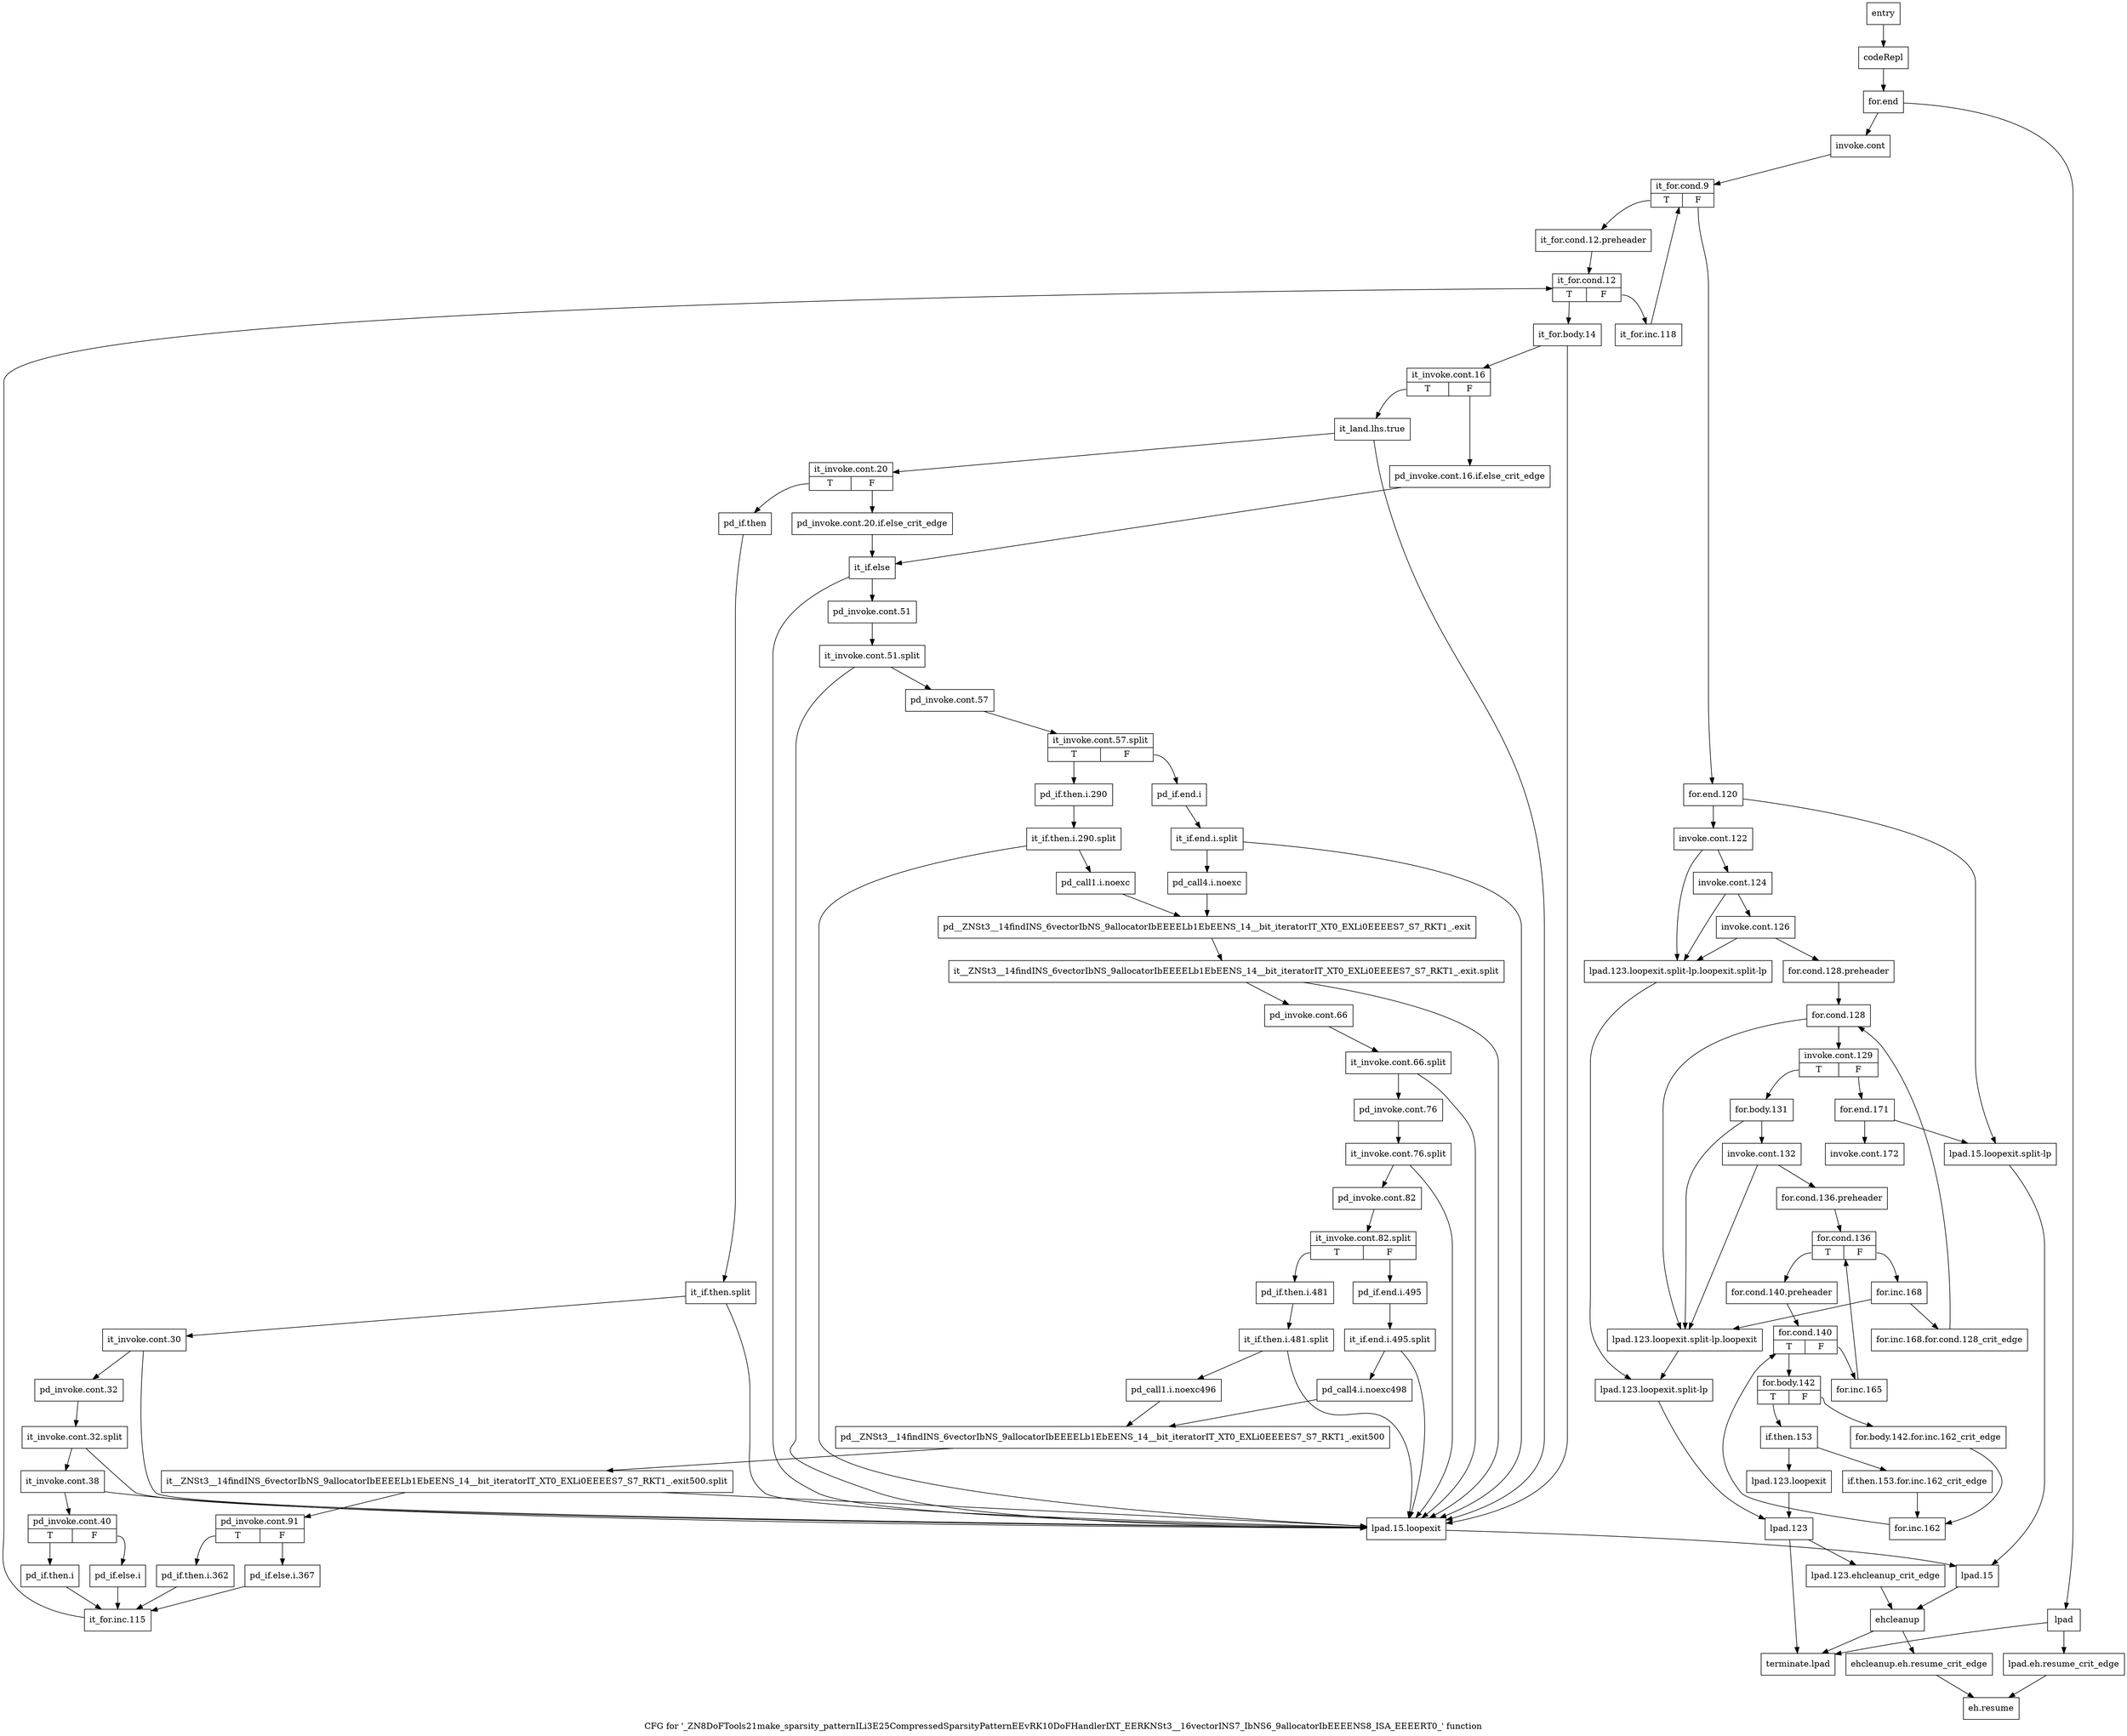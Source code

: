 digraph "CFG for '_ZN8DoFTools21make_sparsity_patternILi3E25CompressedSparsityPatternEEvRK10DoFHandlerIXT_EERKNSt3__16vectorINS7_IbNS6_9allocatorIbEEEENS8_ISA_EEEERT0_' function" {
	label="CFG for '_ZN8DoFTools21make_sparsity_patternILi3E25CompressedSparsityPatternEEvRK10DoFHandlerIXT_EERKNSt3__16vectorINS7_IbNS6_9allocatorIbEEEENS8_ISA_EEEERT0_' function";

	Node0x4602b80 [shape=record,label="{entry}"];
	Node0x4602b80 -> Node0x4602bd0;
	Node0x4602bd0 [shape=record,label="{codeRepl}"];
	Node0x4602bd0 -> Node0x4602c20;
	Node0x4602c20 [shape=record,label="{for.end}"];
	Node0x4602c20 -> Node0x4602c70;
	Node0x4602c20 -> Node0x4605a50;
	Node0x4602c70 [shape=record,label="{invoke.cont}"];
	Node0x4602c70 -> Node0x4602cc0;
	Node0x4602cc0 [shape=record,label="{it_for.cond.9|{<s0>T|<s1>F}}"];
	Node0x4602cc0:s0 -> Node0x45e5df0;
	Node0x4602cc0:s1 -> Node0x4606270;
	Node0x45e5df0 [shape=record,label="{it_for.cond.12.preheader}"];
	Node0x45e5df0 -> Node0x45e5e40;
	Node0x45e5e40 [shape=record,label="{it_for.cond.12|{<s0>T|<s1>F}}"];
	Node0x45e5e40:s0 -> Node0x45e5e90;
	Node0x45e5e40:s1 -> Node0x4606220;
	Node0x45e5e90 [shape=record,label="{it_for.body.14}"];
	Node0x45e5e90 -> Node0x45e5ee0;
	Node0x45e5e90 -> Node0x4605af0;
	Node0x45e5ee0 [shape=record,label="{it_invoke.cont.16|{<s0>T|<s1>F}}"];
	Node0x45e5ee0:s0 -> Node0x45e5f80;
	Node0x45e5ee0:s1 -> Node0x45e5f30;
	Node0x45e5f30 [shape=record,label="{pd_invoke.cont.16.if.else_crit_edge}"];
	Node0x45e5f30 -> Node0x4605be0;
	Node0x45e5f80 [shape=record,label="{it_land.lhs.true}"];
	Node0x45e5f80 -> Node0x4605780;
	Node0x45e5f80 -> Node0x4605af0;
	Node0x4605780 [shape=record,label="{it_invoke.cont.20|{<s0>T|<s1>F}}"];
	Node0x4605780:s0 -> Node0x4605820;
	Node0x4605780:s1 -> Node0x46057d0;
	Node0x46057d0 [shape=record,label="{pd_invoke.cont.20.if.else_crit_edge}"];
	Node0x46057d0 -> Node0x4605be0;
	Node0x4605820 [shape=record,label="{pd_if.then}"];
	Node0x4605820 -> Node0xa18b150;
	Node0xa18b150 [shape=record,label="{it_if.then.split}"];
	Node0xa18b150 -> Node0x4605870;
	Node0xa18b150 -> Node0x4605af0;
	Node0x4605870 [shape=record,label="{it_invoke.cont.30}"];
	Node0x4605870 -> Node0x46058c0;
	Node0x4605870 -> Node0x4605af0;
	Node0x46058c0 [shape=record,label="{pd_invoke.cont.32}"];
	Node0x46058c0 -> Node0xa18b020;
	Node0xa18b020 [shape=record,label="{it_invoke.cont.32.split}"];
	Node0xa18b020 -> Node0x4605910;
	Node0xa18b020 -> Node0x4605af0;
	Node0x4605910 [shape=record,label="{it_invoke.cont.38}"];
	Node0x4605910 -> Node0x4605960;
	Node0x4605910 -> Node0x4605af0;
	Node0x4605960 [shape=record,label="{pd_invoke.cont.40|{<s0>T|<s1>F}}"];
	Node0x4605960:s0 -> Node0x46059b0;
	Node0x4605960:s1 -> Node0x4605a00;
	Node0x46059b0 [shape=record,label="{pd_if.then.i}"];
	Node0x46059b0 -> Node0x46061d0;
	Node0x4605a00 [shape=record,label="{pd_if.else.i}"];
	Node0x4605a00 -> Node0x46061d0;
	Node0x4605a50 [shape=record,label="{lpad}"];
	Node0x4605a50 -> Node0x4605aa0;
	Node0x4605a50 -> Node0x460b220;
	Node0x4605aa0 [shape=record,label="{lpad.eh.resume_crit_edge}"];
	Node0x4605aa0 -> Node0x460b1d0;
	Node0x4605af0 [shape=record,label="{lpad.15.loopexit}"];
	Node0x4605af0 -> Node0x4605b90;
	Node0x4605b40 [shape=record,label="{lpad.15.loopexit.split-lp}"];
	Node0x4605b40 -> Node0x4605b90;
	Node0x4605b90 [shape=record,label="{lpad.15}"];
	Node0x4605b90 -> Node0x460b130;
	Node0x4605be0 [shape=record,label="{it_if.else}"];
	Node0x4605be0 -> Node0x4605c30;
	Node0x4605be0 -> Node0x4605af0;
	Node0x4605c30 [shape=record,label="{pd_invoke.cont.51}"];
	Node0x4605c30 -> Node0xa18a240;
	Node0xa18a240 [shape=record,label="{it_invoke.cont.51.split}"];
	Node0xa18a240 -> Node0x4605c80;
	Node0xa18a240 -> Node0x4605af0;
	Node0x4605c80 [shape=record,label="{pd_invoke.cont.57}"];
	Node0x4605c80 -> Node0xa189f60;
	Node0xa189f60 [shape=record,label="{it_invoke.cont.57.split|{<s0>T|<s1>F}}"];
	Node0xa189f60:s0 -> Node0x4605cd0;
	Node0xa189f60:s1 -> Node0x4605d70;
	Node0x4605cd0 [shape=record,label="{pd_if.then.i.290}"];
	Node0x4605cd0 -> Node0xa189d60;
	Node0xa189d60 [shape=record,label="{it_if.then.i.290.split}"];
	Node0xa189d60 -> Node0x4605d20;
	Node0xa189d60 -> Node0x4605af0;
	Node0x4605d20 [shape=record,label="{pd_call1.i.noexc}"];
	Node0x4605d20 -> Node0x4605e10;
	Node0x4605d70 [shape=record,label="{pd_if.end.i}"];
	Node0x4605d70 -> Node0xa1896b0;
	Node0xa1896b0 [shape=record,label="{it_if.end.i.split}"];
	Node0xa1896b0 -> Node0x4605dc0;
	Node0xa1896b0 -> Node0x4605af0;
	Node0x4605dc0 [shape=record,label="{pd_call4.i.noexc}"];
	Node0x4605dc0 -> Node0x4605e10;
	Node0x4605e10 [shape=record,label="{pd__ZNSt3__14findINS_6vectorIbNS_9allocatorIbEEEELb1EbEENS_14__bit_iteratorIT_XT0_EXLi0EEEES7_S7_RKT1_.exit}"];
	Node0x4605e10 -> Node0xa189380;
	Node0xa189380 [shape=record,label="{it__ZNSt3__14findINS_6vectorIbNS_9allocatorIbEEEELb1EbEENS_14__bit_iteratorIT_XT0_EXLi0EEEES7_S7_RKT1_.exit.split}"];
	Node0xa189380 -> Node0x4605e60;
	Node0xa189380 -> Node0x4605af0;
	Node0x4605e60 [shape=record,label="{pd_invoke.cont.66}"];
	Node0x4605e60 -> Node0xa1891b0;
	Node0xa1891b0 [shape=record,label="{it_invoke.cont.66.split}"];
	Node0xa1891b0 -> Node0x4605eb0;
	Node0xa1891b0 -> Node0x4605af0;
	Node0x4605eb0 [shape=record,label="{pd_invoke.cont.76}"];
	Node0x4605eb0 -> Node0xa188d80;
	Node0xa188d80 [shape=record,label="{it_invoke.cont.76.split}"];
	Node0xa188d80 -> Node0x4605f00;
	Node0xa188d80 -> Node0x4605af0;
	Node0x4605f00 [shape=record,label="{pd_invoke.cont.82}"];
	Node0x4605f00 -> Node0xa1888d0;
	Node0xa1888d0 [shape=record,label="{it_invoke.cont.82.split|{<s0>T|<s1>F}}"];
	Node0xa1888d0:s0 -> Node0x4605f50;
	Node0xa1888d0:s1 -> Node0x4605ff0;
	Node0x4605f50 [shape=record,label="{pd_if.then.i.481}"];
	Node0x4605f50 -> Node0xa188850;
	Node0xa188850 [shape=record,label="{it_if.then.i.481.split}"];
	Node0xa188850 -> Node0x4605fa0;
	Node0xa188850 -> Node0x4605af0;
	Node0x4605fa0 [shape=record,label="{pd_call1.i.noexc496}"];
	Node0x4605fa0 -> Node0x4606090;
	Node0x4605ff0 [shape=record,label="{pd_if.end.i.495}"];
	Node0x4605ff0 -> Node0xa188470;
	Node0xa188470 [shape=record,label="{it_if.end.i.495.split}"];
	Node0xa188470 -> Node0x4606040;
	Node0xa188470 -> Node0x4605af0;
	Node0x4606040 [shape=record,label="{pd_call4.i.noexc498}"];
	Node0x4606040 -> Node0x4606090;
	Node0x4606090 [shape=record,label="{pd__ZNSt3__14findINS_6vectorIbNS_9allocatorIbEEEELb1EbEENS_14__bit_iteratorIT_XT0_EXLi0EEEES7_S7_RKT1_.exit500}"];
	Node0x4606090 -> Node0xa1884f0;
	Node0xa1884f0 [shape=record,label="{it__ZNSt3__14findINS_6vectorIbNS_9allocatorIbEEEELb1EbEENS_14__bit_iteratorIT_XT0_EXLi0EEEES7_S7_RKT1_.exit500.split}"];
	Node0xa1884f0 -> Node0x46060e0;
	Node0xa1884f0 -> Node0x4605af0;
	Node0x46060e0 [shape=record,label="{pd_invoke.cont.91|{<s0>T|<s1>F}}"];
	Node0x46060e0:s0 -> Node0x4606130;
	Node0x46060e0:s1 -> Node0x4606180;
	Node0x4606130 [shape=record,label="{pd_if.then.i.362}"];
	Node0x4606130 -> Node0x46061d0;
	Node0x4606180 [shape=record,label="{pd_if.else.i.367}"];
	Node0x4606180 -> Node0x46061d0;
	Node0x46061d0 [shape=record,label="{it_for.inc.115}"];
	Node0x46061d0 -> Node0x45e5e40;
	Node0x4606220 [shape=record,label="{it_for.inc.118}"];
	Node0x4606220 -> Node0x4602cc0;
	Node0x4606270 [shape=record,label="{for.end.120}"];
	Node0x4606270 -> Node0x46062c0;
	Node0x4606270 -> Node0x4605b40;
	Node0x46062c0 [shape=record,label="{invoke.cont.122}"];
	Node0x46062c0 -> Node0x4606310;
	Node0x46062c0 -> Node0x4606860;
	Node0x4606310 [shape=record,label="{invoke.cont.124}"];
	Node0x4606310 -> Node0x4606360;
	Node0x4606310 -> Node0x4606860;
	Node0x4606360 [shape=record,label="{invoke.cont.126}"];
	Node0x4606360 -> Node0x46063b0;
	Node0x4606360 -> Node0x4606860;
	Node0x46063b0 [shape=record,label="{for.cond.128.preheader}"];
	Node0x46063b0 -> Node0x4606400;
	Node0x4606400 [shape=record,label="{for.cond.128}"];
	Node0x4606400 -> Node0x4606450;
	Node0x4606400 -> Node0x4606810;
	Node0x4606450 [shape=record,label="{invoke.cont.129|{<s0>T|<s1>F}}"];
	Node0x4606450:s0 -> Node0x46064a0;
	Node0x4606450:s1 -> Node0x460b090;
	Node0x46064a0 [shape=record,label="{for.body.131}"];
	Node0x46064a0 -> Node0x46064f0;
	Node0x46064a0 -> Node0x4606810;
	Node0x46064f0 [shape=record,label="{invoke.cont.132}"];
	Node0x46064f0 -> Node0x4606540;
	Node0x46064f0 -> Node0x4606810;
	Node0x4606540 [shape=record,label="{for.cond.136.preheader}"];
	Node0x4606540 -> Node0x4606590;
	Node0x4606590 [shape=record,label="{for.cond.136|{<s0>T|<s1>F}}"];
	Node0x4606590:s0 -> Node0x46065e0;
	Node0x4606590:s1 -> Node0x460aff0;
	Node0x46065e0 [shape=record,label="{for.cond.140.preheader}"];
	Node0x46065e0 -> Node0x4606630;
	Node0x4606630 [shape=record,label="{for.cond.140|{<s0>T|<s1>F}}"];
	Node0x4606630:s0 -> Node0x4606680;
	Node0x4606630:s1 -> Node0x460afa0;
	Node0x4606680 [shape=record,label="{for.body.142|{<s0>T|<s1>F}}"];
	Node0x4606680:s0 -> Node0x4606720;
	Node0x4606680:s1 -> Node0x46066d0;
	Node0x46066d0 [shape=record,label="{for.body.142.for.inc.162_crit_edge}"];
	Node0x46066d0 -> Node0x46069a0;
	Node0x4606720 [shape=record,label="{if.then.153}"];
	Node0x4606720 -> Node0x4606770;
	Node0x4606720 -> Node0x46067c0;
	Node0x4606770 [shape=record,label="{if.then.153.for.inc.162_crit_edge}"];
	Node0x4606770 -> Node0x46069a0;
	Node0x46067c0 [shape=record,label="{lpad.123.loopexit}"];
	Node0x46067c0 -> Node0x4606900;
	Node0x4606810 [shape=record,label="{lpad.123.loopexit.split-lp.loopexit}"];
	Node0x4606810 -> Node0x46068b0;
	Node0x4606860 [shape=record,label="{lpad.123.loopexit.split-lp.loopexit.split-lp}"];
	Node0x4606860 -> Node0x46068b0;
	Node0x46068b0 [shape=record,label="{lpad.123.loopexit.split-lp}"];
	Node0x46068b0 -> Node0x4606900;
	Node0x4606900 [shape=record,label="{lpad.123}"];
	Node0x4606900 -> Node0x4606950;
	Node0x4606900 -> Node0x460b220;
	Node0x4606950 [shape=record,label="{lpad.123.ehcleanup_crit_edge}"];
	Node0x4606950 -> Node0x460b130;
	Node0x46069a0 [shape=record,label="{for.inc.162}"];
	Node0x46069a0 -> Node0x4606630;
	Node0x460afa0 [shape=record,label="{for.inc.165}"];
	Node0x460afa0 -> Node0x4606590;
	Node0x460aff0 [shape=record,label="{for.inc.168}"];
	Node0x460aff0 -> Node0x460b040;
	Node0x460aff0 -> Node0x4606810;
	Node0x460b040 [shape=record,label="{for.inc.168.for.cond.128_crit_edge}"];
	Node0x460b040 -> Node0x4606400;
	Node0x460b090 [shape=record,label="{for.end.171}"];
	Node0x460b090 -> Node0x460b0e0;
	Node0x460b090 -> Node0x4605b40;
	Node0x460b0e0 [shape=record,label="{invoke.cont.172}"];
	Node0x460b130 [shape=record,label="{ehcleanup}"];
	Node0x460b130 -> Node0x460b180;
	Node0x460b130 -> Node0x460b220;
	Node0x460b180 [shape=record,label="{ehcleanup.eh.resume_crit_edge}"];
	Node0x460b180 -> Node0x460b1d0;
	Node0x460b1d0 [shape=record,label="{eh.resume}"];
	Node0x460b220 [shape=record,label="{terminate.lpad}"];
}
